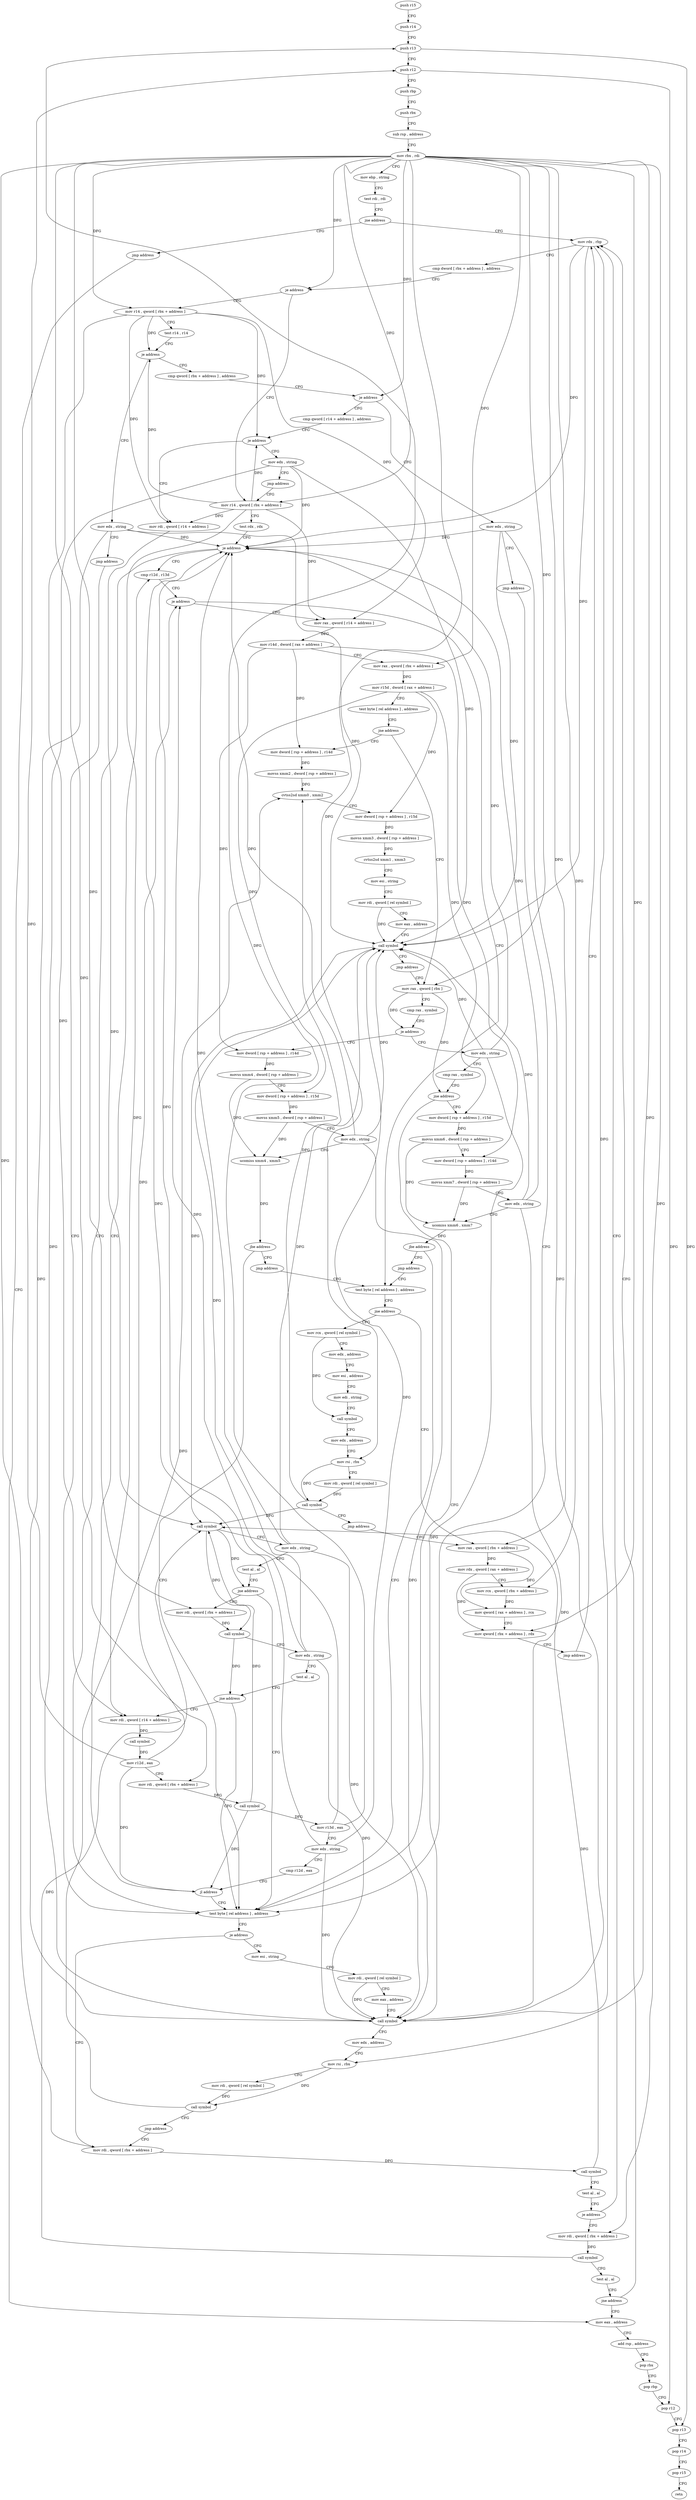 digraph "func" {
"4225882" [label = "push r15" ]
"4225884" [label = "push r14" ]
"4225886" [label = "push r13" ]
"4225888" [label = "push r12" ]
"4225890" [label = "push rbp" ]
"4225891" [label = "push rbx" ]
"4225892" [label = "sub rsp , address" ]
"4225896" [label = "mov rbx , rdi" ]
"4225899" [label = "mov ebp , string" ]
"4225904" [label = "test rdi , rdi" ]
"4225907" [label = "jne address" ]
"4226418" [label = "mov rdx , rbp" ]
"4225913" [label = "jmp address" ]
"4226421" [label = "cmp dword [ rbx + address ] , address" ]
"4226425" [label = "je address" ]
"4226205" [label = "mov r14 , qword [ rbx + address ]" ]
"4226431" [label = "mov r14 , qword [ rbx + address ]" ]
"4226185" [label = "mov eax , address" ]
"4226212" [label = "test r14 , r14" ]
"4226215" [label = "je address" ]
"4226510" [label = "mov edx , string" ]
"4226221" [label = "cmp qword [ rbx + address ] , address" ]
"4226438" [label = "test rdx , rdx" ]
"4226441" [label = "je address" ]
"4226339" [label = "cmp r12d , r13d" ]
"4226443" [label = "test byte [ rel address ] , address" ]
"4226190" [label = "add rsp , address" ]
"4226194" [label = "pop rbx" ]
"4226195" [label = "pop rbp" ]
"4226196" [label = "pop r12" ]
"4226198" [label = "pop r13" ]
"4226200" [label = "pop r14" ]
"4226202" [label = "pop r15" ]
"4226204" [label = "retn" ]
"4226515" [label = "jmp address" ]
"4226229" [label = "je address" ]
"4226503" [label = "mov edx , string" ]
"4226235" [label = "cmp qword [ r14 + address ] , address" ]
"4226342" [label = "je address" ]
"4225918" [label = "mov rax , qword [ r14 + address ]" ]
"4226348" [label = "test byte [ rel address ] , address" ]
"4226450" [label = "je address" ]
"4226398" [label = "mov rdi , qword [ rbx + address ]" ]
"4226452" [label = "mov esi , string" ]
"4226508" [label = "jmp address" ]
"4226243" [label = "je address" ]
"4226496" [label = "mov edx , string" ]
"4226249" [label = "mov rdi , qword [ r14 + address ]" ]
"4225925" [label = "mov r14d , dword [ rax + address ]" ]
"4225929" [label = "mov rax , qword [ rbx + address ]" ]
"4225936" [label = "mov r15d , dword [ rax + address ]" ]
"4225940" [label = "test byte [ rel address ] , address" ]
"4225947" [label = "jne address" ]
"4226018" [label = "mov dword [ rsp + address ] , r14d" ]
"4225949" [label = "mov rax , qword [ rbx ]" ]
"4226355" [label = "jne address" ]
"4226113" [label = "mov rcx , qword [ rel symbol ]" ]
"4226361" [label = "mov rax , qword [ rbx + address ]" ]
"4226405" [label = "call symbol" ]
"4226410" [label = "test al , al" ]
"4226412" [label = "je address" ]
"4226165" [label = "mov rdi , qword [ rbx + address ]" ]
"4226457" [label = "mov rdi , qword [ rel symbol ]" ]
"4226464" [label = "mov eax , address" ]
"4226469" [label = "call symbol" ]
"4226474" [label = "mov edx , address" ]
"4226479" [label = "mov rsi , rbx" ]
"4226482" [label = "mov rdi , qword [ rel symbol ]" ]
"4226489" [label = "call symbol" ]
"4226494" [label = "jmp address" ]
"4226501" [label = "jmp address" ]
"4226256" [label = "call symbol" ]
"4226261" [label = "mov edx , string" ]
"4226266" [label = "test al , al" ]
"4226268" [label = "jne address" ]
"4226274" [label = "mov rdi , qword [ rbx + address ]" ]
"4226023" [label = "movss xmm2 , dword [ rsp + address ]" ]
"4226029" [label = "cvtss2sd xmm0 , xmm2" ]
"4226033" [label = "mov dword [ rsp + address ] , r15d" ]
"4226038" [label = "movss xmm3 , dword [ rsp + address ]" ]
"4226044" [label = "cvtss2sd xmm1 , xmm3" ]
"4226048" [label = "mov esi , string" ]
"4226053" [label = "mov rdi , qword [ rel symbol ]" ]
"4226060" [label = "mov eax , address" ]
"4226065" [label = "call symbol" ]
"4226070" [label = "jmp address" ]
"4225952" [label = "cmp rax , symbol" ]
"4225958" [label = "je address" ]
"4226072" [label = "mov dword [ rsp + address ] , r14d" ]
"4225960" [label = "mov edx , string" ]
"4226120" [label = "mov edx , address" ]
"4226125" [label = "mov esi , address" ]
"4226130" [label = "mov edi , string" ]
"4226135" [label = "call symbol" ]
"4226140" [label = "mov edx , address" ]
"4226145" [label = "mov rsi , rbx" ]
"4226148" [label = "mov rdi , qword [ rel symbol ]" ]
"4226155" [label = "call symbol" ]
"4226160" [label = "jmp address" ]
"4226368" [label = "mov rdx , qword [ rax + address ]" ]
"4226375" [label = "mov rcx , qword [ rbx + address ]" ]
"4226382" [label = "mov qword [ rax + address ] , rcx" ]
"4226389" [label = "mov qword [ rbx + address ] , rdx" ]
"4226396" [label = "jmp address" ]
"4226172" [label = "call symbol" ]
"4226177" [label = "test al , al" ]
"4226179" [label = "jne address" ]
"4226281" [label = "call symbol" ]
"4226286" [label = "mov edx , string" ]
"4226291" [label = "test al , al" ]
"4226293" [label = "jne address" ]
"4226299" [label = "mov rdi , qword [ r14 + address ]" ]
"4226077" [label = "movss xmm4 , dword [ rsp + address ]" ]
"4226083" [label = "mov dword [ rsp + address ] , r15d" ]
"4226088" [label = "movss xmm5 , dword [ rsp + address ]" ]
"4226094" [label = "mov edx , string" ]
"4226099" [label = "ucomiss xmm4 , xmm5" ]
"4226102" [label = "jbe address" ]
"4226108" [label = "jmp address" ]
"4225965" [label = "cmp rax , symbol" ]
"4225971" [label = "jne address" ]
"4225977" [label = "mov dword [ rsp + address ] , r15d" ]
"4226306" [label = "call symbol" ]
"4226311" [label = "mov r12d , eax" ]
"4226314" [label = "mov rdi , qword [ rbx + address ]" ]
"4226321" [label = "call symbol" ]
"4226326" [label = "mov r13d , eax" ]
"4226329" [label = "mov edx , string" ]
"4226334" [label = "cmp r12d , eax" ]
"4226337" [label = "jl address" ]
"4225982" [label = "movss xmm6 , dword [ rsp + address ]" ]
"4225988" [label = "mov dword [ rsp + address ] , r14d" ]
"4225993" [label = "movss xmm7 , dword [ rsp + address ]" ]
"4225999" [label = "mov edx , string" ]
"4226004" [label = "ucomiss xmm6 , xmm7" ]
"4226007" [label = "jbe address" ]
"4226013" [label = "jmp address" ]
"4225882" -> "4225884" [ label = "CFG" ]
"4225884" -> "4225886" [ label = "CFG" ]
"4225886" -> "4225888" [ label = "CFG" ]
"4225886" -> "4226198" [ label = "DFG" ]
"4225888" -> "4225890" [ label = "CFG" ]
"4225888" -> "4226196" [ label = "DFG" ]
"4225890" -> "4225891" [ label = "CFG" ]
"4225891" -> "4225892" [ label = "CFG" ]
"4225892" -> "4225896" [ label = "CFG" ]
"4225896" -> "4225899" [ label = "CFG" ]
"4225896" -> "4226425" [ label = "DFG" ]
"4225896" -> "4226205" [ label = "DFG" ]
"4225896" -> "4226431" [ label = "DFG" ]
"4225896" -> "4226229" [ label = "DFG" ]
"4225896" -> "4225929" [ label = "DFG" ]
"4225896" -> "4226398" [ label = "DFG" ]
"4225896" -> "4226479" [ label = "DFG" ]
"4225896" -> "4225949" [ label = "DFG" ]
"4225896" -> "4226145" [ label = "DFG" ]
"4225896" -> "4226361" [ label = "DFG" ]
"4225896" -> "4226375" [ label = "DFG" ]
"4225896" -> "4226389" [ label = "DFG" ]
"4225896" -> "4226165" [ label = "DFG" ]
"4225896" -> "4226274" [ label = "DFG" ]
"4225896" -> "4226314" [ label = "DFG" ]
"4225899" -> "4225904" [ label = "CFG" ]
"4225904" -> "4225907" [ label = "CFG" ]
"4225907" -> "4226418" [ label = "CFG" ]
"4225907" -> "4225913" [ label = "CFG" ]
"4226418" -> "4226421" [ label = "CFG" ]
"4226418" -> "4226441" [ label = "DFG" ]
"4226418" -> "4226469" [ label = "DFG" ]
"4226418" -> "4226065" [ label = "DFG" ]
"4225913" -> "4226185" [ label = "CFG" ]
"4226421" -> "4226425" [ label = "CFG" ]
"4226425" -> "4226205" [ label = "CFG" ]
"4226425" -> "4226431" [ label = "CFG" ]
"4226205" -> "4226212" [ label = "CFG" ]
"4226205" -> "4226215" [ label = "DFG" ]
"4226205" -> "4226243" [ label = "DFG" ]
"4226205" -> "4225918" [ label = "DFG" ]
"4226205" -> "4226249" [ label = "DFG" ]
"4226205" -> "4226299" [ label = "DFG" ]
"4226431" -> "4226438" [ label = "CFG" ]
"4226431" -> "4226215" [ label = "DFG" ]
"4226431" -> "4226243" [ label = "DFG" ]
"4226431" -> "4225918" [ label = "DFG" ]
"4226431" -> "4226249" [ label = "DFG" ]
"4226431" -> "4226299" [ label = "DFG" ]
"4226185" -> "4226190" [ label = "CFG" ]
"4226212" -> "4226215" [ label = "CFG" ]
"4226215" -> "4226510" [ label = "CFG" ]
"4226215" -> "4226221" [ label = "CFG" ]
"4226510" -> "4226515" [ label = "CFG" ]
"4226510" -> "4226441" [ label = "DFG" ]
"4226510" -> "4226469" [ label = "DFG" ]
"4226510" -> "4226065" [ label = "DFG" ]
"4226221" -> "4226229" [ label = "CFG" ]
"4226438" -> "4226441" [ label = "CFG" ]
"4226441" -> "4226339" [ label = "CFG" ]
"4226441" -> "4226443" [ label = "CFG" ]
"4226339" -> "4226342" [ label = "CFG" ]
"4226443" -> "4226450" [ label = "CFG" ]
"4226190" -> "4226194" [ label = "CFG" ]
"4226194" -> "4226195" [ label = "CFG" ]
"4226195" -> "4226196" [ label = "CFG" ]
"4226196" -> "4226198" [ label = "CFG" ]
"4226198" -> "4226200" [ label = "CFG" ]
"4226200" -> "4226202" [ label = "CFG" ]
"4226202" -> "4226204" [ label = "CFG" ]
"4226515" -> "4226443" [ label = "CFG" ]
"4226229" -> "4226503" [ label = "CFG" ]
"4226229" -> "4226235" [ label = "CFG" ]
"4226503" -> "4226508" [ label = "CFG" ]
"4226503" -> "4226441" [ label = "DFG" ]
"4226503" -> "4226469" [ label = "DFG" ]
"4226503" -> "4226065" [ label = "DFG" ]
"4226235" -> "4226243" [ label = "CFG" ]
"4226342" -> "4225918" [ label = "CFG" ]
"4226342" -> "4226348" [ label = "CFG" ]
"4225918" -> "4225925" [ label = "DFG" ]
"4226348" -> "4226355" [ label = "CFG" ]
"4226450" -> "4226398" [ label = "CFG" ]
"4226450" -> "4226452" [ label = "CFG" ]
"4226398" -> "4226405" [ label = "DFG" ]
"4226452" -> "4226457" [ label = "CFG" ]
"4226508" -> "4226443" [ label = "CFG" ]
"4226243" -> "4226496" [ label = "CFG" ]
"4226243" -> "4226249" [ label = "CFG" ]
"4226496" -> "4226501" [ label = "CFG" ]
"4226496" -> "4226441" [ label = "DFG" ]
"4226496" -> "4226469" [ label = "DFG" ]
"4226496" -> "4226065" [ label = "DFG" ]
"4226249" -> "4226256" [ label = "DFG" ]
"4225925" -> "4225929" [ label = "CFG" ]
"4225925" -> "4226018" [ label = "DFG" ]
"4225925" -> "4226072" [ label = "DFG" ]
"4225925" -> "4225988" [ label = "DFG" ]
"4225929" -> "4225936" [ label = "DFG" ]
"4225936" -> "4225940" [ label = "CFG" ]
"4225936" -> "4226033" [ label = "DFG" ]
"4225936" -> "4226083" [ label = "DFG" ]
"4225936" -> "4225977" [ label = "DFG" ]
"4225940" -> "4225947" [ label = "CFG" ]
"4225947" -> "4226018" [ label = "CFG" ]
"4225947" -> "4225949" [ label = "CFG" ]
"4226018" -> "4226023" [ label = "DFG" ]
"4225949" -> "4225952" [ label = "CFG" ]
"4225949" -> "4225958" [ label = "DFG" ]
"4225949" -> "4225971" [ label = "DFG" ]
"4226355" -> "4226113" [ label = "CFG" ]
"4226355" -> "4226361" [ label = "CFG" ]
"4226113" -> "4226120" [ label = "CFG" ]
"4226113" -> "4226135" [ label = "DFG" ]
"4226361" -> "4226368" [ label = "DFG" ]
"4226361" -> "4226382" [ label = "DFG" ]
"4226405" -> "4226410" [ label = "CFG" ]
"4226405" -> "4226256" [ label = "DFG" ]
"4226410" -> "4226412" [ label = "CFG" ]
"4226412" -> "4226165" [ label = "CFG" ]
"4226412" -> "4226418" [ label = "CFG" ]
"4226165" -> "4226172" [ label = "DFG" ]
"4226457" -> "4226464" [ label = "CFG" ]
"4226457" -> "4226469" [ label = "DFG" ]
"4226464" -> "4226469" [ label = "CFG" ]
"4226469" -> "4226474" [ label = "CFG" ]
"4226474" -> "4226479" [ label = "CFG" ]
"4226479" -> "4226482" [ label = "CFG" ]
"4226479" -> "4226489" [ label = "DFG" ]
"4226482" -> "4226489" [ label = "DFG" ]
"4226489" -> "4226494" [ label = "CFG" ]
"4226489" -> "4226029" [ label = "DFG" ]
"4226494" -> "4226398" [ label = "CFG" ]
"4226501" -> "4226431" [ label = "CFG" ]
"4226256" -> "4226261" [ label = "CFG" ]
"4226256" -> "4226268" [ label = "DFG" ]
"4226256" -> "4226281" [ label = "DFG" ]
"4226261" -> "4226266" [ label = "CFG" ]
"4226261" -> "4226441" [ label = "DFG" ]
"4226261" -> "4226469" [ label = "DFG" ]
"4226261" -> "4226065" [ label = "DFG" ]
"4226266" -> "4226268" [ label = "CFG" ]
"4226268" -> "4226443" [ label = "CFG" ]
"4226268" -> "4226274" [ label = "CFG" ]
"4226274" -> "4226281" [ label = "DFG" ]
"4226023" -> "4226029" [ label = "DFG" ]
"4226029" -> "4226033" [ label = "CFG" ]
"4226033" -> "4226038" [ label = "DFG" ]
"4226038" -> "4226044" [ label = "DFG" ]
"4226044" -> "4226048" [ label = "CFG" ]
"4226048" -> "4226053" [ label = "CFG" ]
"4226053" -> "4226060" [ label = "CFG" ]
"4226053" -> "4226065" [ label = "DFG" ]
"4226060" -> "4226065" [ label = "CFG" ]
"4226065" -> "4226070" [ label = "CFG" ]
"4226065" -> "4226256" [ label = "DFG" ]
"4226070" -> "4225949" [ label = "CFG" ]
"4225952" -> "4225958" [ label = "CFG" ]
"4225958" -> "4226072" [ label = "CFG" ]
"4225958" -> "4225960" [ label = "CFG" ]
"4226072" -> "4226077" [ label = "DFG" ]
"4225960" -> "4225965" [ label = "CFG" ]
"4225960" -> "4226441" [ label = "DFG" ]
"4225960" -> "4226469" [ label = "DFG" ]
"4225960" -> "4226065" [ label = "DFG" ]
"4226120" -> "4226125" [ label = "CFG" ]
"4226125" -> "4226130" [ label = "CFG" ]
"4226130" -> "4226135" [ label = "CFG" ]
"4226135" -> "4226140" [ label = "CFG" ]
"4226140" -> "4226145" [ label = "CFG" ]
"4226145" -> "4226148" [ label = "CFG" ]
"4226145" -> "4226155" [ label = "DFG" ]
"4226148" -> "4226155" [ label = "DFG" ]
"4226155" -> "4226160" [ label = "CFG" ]
"4226155" -> "4226256" [ label = "DFG" ]
"4226155" -> "4226029" [ label = "DFG" ]
"4226160" -> "4226361" [ label = "CFG" ]
"4226368" -> "4226375" [ label = "CFG" ]
"4226368" -> "4226389" [ label = "DFG" ]
"4226375" -> "4226382" [ label = "DFG" ]
"4226382" -> "4226389" [ label = "CFG" ]
"4226389" -> "4226396" [ label = "CFG" ]
"4226396" -> "4226418" [ label = "CFG" ]
"4226172" -> "4226177" [ label = "CFG" ]
"4226172" -> "4226256" [ label = "DFG" ]
"4226177" -> "4226179" [ label = "CFG" ]
"4226179" -> "4226418" [ label = "CFG" ]
"4226179" -> "4226185" [ label = "CFG" ]
"4226281" -> "4226286" [ label = "CFG" ]
"4226281" -> "4226293" [ label = "DFG" ]
"4226286" -> "4226291" [ label = "CFG" ]
"4226286" -> "4226441" [ label = "DFG" ]
"4226286" -> "4226469" [ label = "DFG" ]
"4226286" -> "4226065" [ label = "DFG" ]
"4226291" -> "4226293" [ label = "CFG" ]
"4226293" -> "4226443" [ label = "CFG" ]
"4226293" -> "4226299" [ label = "CFG" ]
"4226299" -> "4226306" [ label = "DFG" ]
"4226077" -> "4226083" [ label = "CFG" ]
"4226077" -> "4226099" [ label = "DFG" ]
"4226083" -> "4226088" [ label = "DFG" ]
"4226088" -> "4226094" [ label = "CFG" ]
"4226088" -> "4226099" [ label = "DFG" ]
"4226094" -> "4226099" [ label = "CFG" ]
"4226094" -> "4226441" [ label = "DFG" ]
"4226094" -> "4226469" [ label = "DFG" ]
"4226094" -> "4226065" [ label = "DFG" ]
"4226099" -> "4226102" [ label = "DFG" ]
"4226102" -> "4226443" [ label = "CFG" ]
"4226102" -> "4226108" [ label = "CFG" ]
"4226108" -> "4226348" [ label = "CFG" ]
"4225965" -> "4225971" [ label = "CFG" ]
"4225971" -> "4226443" [ label = "CFG" ]
"4225971" -> "4225977" [ label = "CFG" ]
"4225977" -> "4225982" [ label = "DFG" ]
"4226306" -> "4226311" [ label = "DFG" ]
"4226311" -> "4226314" [ label = "CFG" ]
"4226311" -> "4225888" [ label = "DFG" ]
"4226311" -> "4226342" [ label = "DFG" ]
"4226311" -> "4226337" [ label = "DFG" ]
"4226314" -> "4226321" [ label = "DFG" ]
"4226321" -> "4226326" [ label = "DFG" ]
"4226321" -> "4226256" [ label = "DFG" ]
"4226321" -> "4226337" [ label = "DFG" ]
"4226326" -> "4226329" [ label = "CFG" ]
"4226326" -> "4225886" [ label = "DFG" ]
"4226326" -> "4226342" [ label = "DFG" ]
"4226329" -> "4226334" [ label = "CFG" ]
"4226329" -> "4226441" [ label = "DFG" ]
"4226329" -> "4226469" [ label = "DFG" ]
"4226329" -> "4226065" [ label = "DFG" ]
"4226334" -> "4226337" [ label = "CFG" ]
"4226337" -> "4226443" [ label = "CFG" ]
"4226337" -> "4226339" [ label = "CFG" ]
"4225982" -> "4225988" [ label = "CFG" ]
"4225982" -> "4226004" [ label = "DFG" ]
"4225988" -> "4225993" [ label = "DFG" ]
"4225993" -> "4225999" [ label = "CFG" ]
"4225993" -> "4226004" [ label = "DFG" ]
"4225999" -> "4226004" [ label = "CFG" ]
"4225999" -> "4226441" [ label = "DFG" ]
"4225999" -> "4226469" [ label = "DFG" ]
"4225999" -> "4226065" [ label = "DFG" ]
"4226004" -> "4226007" [ label = "DFG" ]
"4226007" -> "4226443" [ label = "CFG" ]
"4226007" -> "4226013" [ label = "CFG" ]
"4226013" -> "4226348" [ label = "CFG" ]
}
